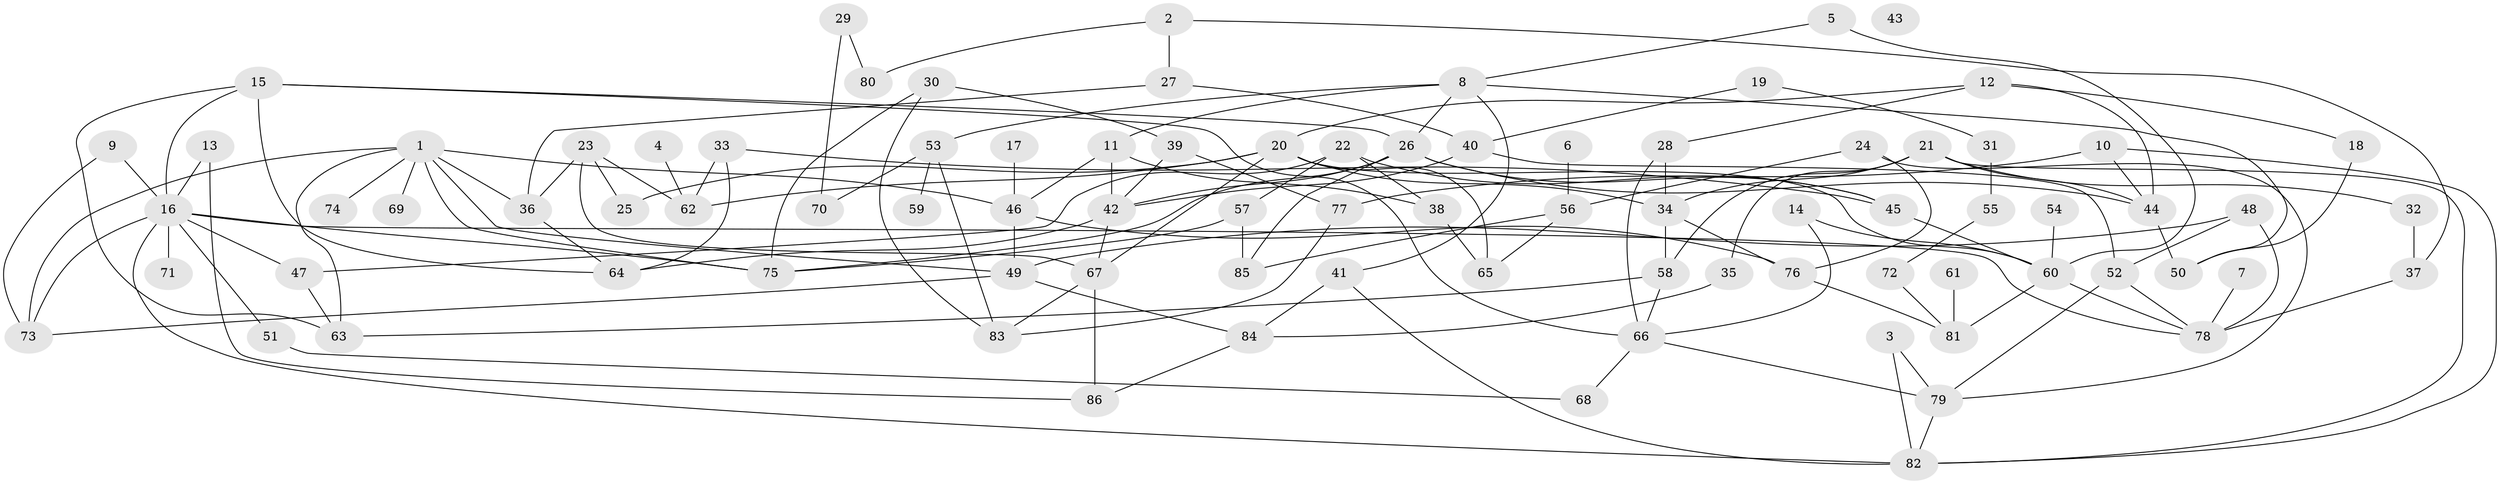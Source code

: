 // coarse degree distribution, {1: 0.17647058823529413, 4: 0.27450980392156865, 2: 0.13725490196078433, 8: 0.0392156862745098, 7: 0.0784313725490196, 3: 0.0784313725490196, 0: 0.0196078431372549, 9: 0.0392156862745098, 5: 0.13725490196078433, 6: 0.0196078431372549}
// Generated by graph-tools (version 1.1) at 2025/43/03/04/25 21:43:11]
// undirected, 86 vertices, 147 edges
graph export_dot {
graph [start="1"]
  node [color=gray90,style=filled];
  1;
  2;
  3;
  4;
  5;
  6;
  7;
  8;
  9;
  10;
  11;
  12;
  13;
  14;
  15;
  16;
  17;
  18;
  19;
  20;
  21;
  22;
  23;
  24;
  25;
  26;
  27;
  28;
  29;
  30;
  31;
  32;
  33;
  34;
  35;
  36;
  37;
  38;
  39;
  40;
  41;
  42;
  43;
  44;
  45;
  46;
  47;
  48;
  49;
  50;
  51;
  52;
  53;
  54;
  55;
  56;
  57;
  58;
  59;
  60;
  61;
  62;
  63;
  64;
  65;
  66;
  67;
  68;
  69;
  70;
  71;
  72;
  73;
  74;
  75;
  76;
  77;
  78;
  79;
  80;
  81;
  82;
  83;
  84;
  85;
  86;
  1 -- 36;
  1 -- 46;
  1 -- 49;
  1 -- 63;
  1 -- 69;
  1 -- 73;
  1 -- 74;
  1 -- 75;
  2 -- 27;
  2 -- 37;
  2 -- 80;
  3 -- 79;
  3 -- 82;
  4 -- 62;
  5 -- 8;
  5 -- 60;
  6 -- 56;
  7 -- 78;
  8 -- 11;
  8 -- 26;
  8 -- 41;
  8 -- 50;
  8 -- 53;
  9 -- 16;
  9 -- 73;
  10 -- 44;
  10 -- 77;
  10 -- 82;
  11 -- 38;
  11 -- 42;
  11 -- 46;
  12 -- 18;
  12 -- 20;
  12 -- 28;
  12 -- 44;
  13 -- 16;
  13 -- 86;
  14 -- 60;
  14 -- 66;
  15 -- 16;
  15 -- 26;
  15 -- 63;
  15 -- 64;
  15 -- 66;
  16 -- 47;
  16 -- 51;
  16 -- 71;
  16 -- 73;
  16 -- 75;
  16 -- 78;
  16 -- 82;
  17 -- 46;
  18 -- 50;
  19 -- 31;
  19 -- 40;
  20 -- 25;
  20 -- 34;
  20 -- 60;
  20 -- 62;
  20 -- 65;
  20 -- 67;
  21 -- 32;
  21 -- 34;
  21 -- 35;
  21 -- 44;
  21 -- 58;
  21 -- 82;
  22 -- 38;
  22 -- 45;
  22 -- 47;
  22 -- 57;
  23 -- 25;
  23 -- 36;
  23 -- 62;
  23 -- 67;
  24 -- 56;
  24 -- 76;
  24 -- 79;
  26 -- 42;
  26 -- 44;
  26 -- 45;
  26 -- 75;
  26 -- 85;
  27 -- 36;
  27 -- 40;
  28 -- 34;
  28 -- 66;
  29 -- 70;
  29 -- 80;
  30 -- 39;
  30 -- 75;
  30 -- 83;
  31 -- 55;
  32 -- 37;
  33 -- 45;
  33 -- 62;
  33 -- 64;
  34 -- 58;
  34 -- 76;
  35 -- 84;
  36 -- 64;
  37 -- 78;
  38 -- 65;
  39 -- 42;
  39 -- 77;
  40 -- 42;
  40 -- 52;
  41 -- 82;
  41 -- 84;
  42 -- 64;
  42 -- 67;
  44 -- 50;
  45 -- 60;
  46 -- 49;
  46 -- 76;
  47 -- 63;
  48 -- 49;
  48 -- 52;
  48 -- 78;
  49 -- 73;
  49 -- 84;
  51 -- 68;
  52 -- 78;
  52 -- 79;
  53 -- 59;
  53 -- 70;
  53 -- 83;
  54 -- 60;
  55 -- 72;
  56 -- 65;
  56 -- 85;
  57 -- 75;
  57 -- 85;
  58 -- 63;
  58 -- 66;
  60 -- 78;
  60 -- 81;
  61 -- 81;
  66 -- 68;
  66 -- 79;
  67 -- 83;
  67 -- 86;
  72 -- 81;
  76 -- 81;
  77 -- 83;
  79 -- 82;
  84 -- 86;
}
